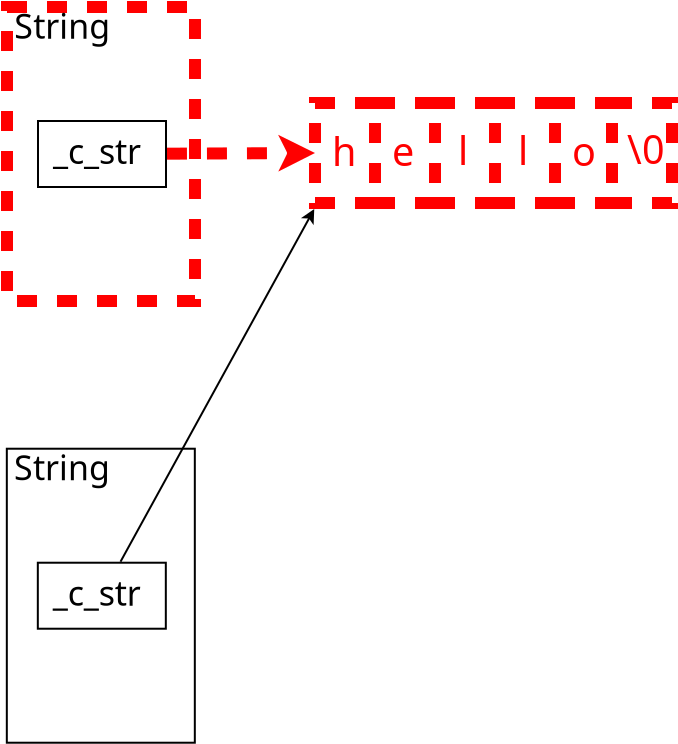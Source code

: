 <?xml version="1.0" encoding="UTF-8"?>
<dia:diagram xmlns:dia="http://www.lysator.liu.se/~alla/dia/">
  <dia:layer name="Background" visible="true" active="true">
    <dia:object type="Standard - Box" version="0" id="O0">
      <dia:attribute name="obj_pos">
        <dia:point val="20.1,4.15"/>
      </dia:attribute>
      <dia:attribute name="obj_bb">
        <dia:rectangle val="19.8,3.85;23.4,9.45"/>
      </dia:attribute>
      <dia:attribute name="elem_corner">
        <dia:point val="20.1,4.15"/>
      </dia:attribute>
      <dia:attribute name="elem_width">
        <dia:real val="3"/>
      </dia:attribute>
      <dia:attribute name="elem_height">
        <dia:real val="5"/>
      </dia:attribute>
      <dia:attribute name="border_width">
        <dia:real val="0.6"/>
      </dia:attribute>
      <dia:attribute name="border_color">
        <dia:color val="#ff0000"/>
      </dia:attribute>
      <dia:attribute name="show_background">
        <dia:boolean val="true"/>
      </dia:attribute>
      <dia:attribute name="line_style">
        <dia:enum val="1"/>
      </dia:attribute>
    </dia:object>
    <dia:object type="Standard - Text" version="1" id="O1">
      <dia:attribute name="obj_pos">
        <dia:point val="20.95,7.3"/>
      </dia:attribute>
      <dia:attribute name="obj_bb">
        <dia:rectangle val="20.95,5.468;22.203,7.765"/>
      </dia:attribute>
      <dia:attribute name="text">
        <dia:composite type="text">
          <dia:attribute name="string">
            <dia:string>#h#</dia:string>
          </dia:attribute>
          <dia:attribute name="font">
            <dia:font family="sans" style="0" name="Helvetica"/>
          </dia:attribute>
          <dia:attribute name="height">
            <dia:real val="2.469"/>
          </dia:attribute>
          <dia:attribute name="pos">
            <dia:point val="20.95,7.3"/>
          </dia:attribute>
          <dia:attribute name="color">
            <dia:color val="#ff0000"/>
          </dia:attribute>
          <dia:attribute name="alignment">
            <dia:enum val="0"/>
          </dia:attribute>
        </dia:composite>
      </dia:attribute>
      <dia:attribute name="valign">
        <dia:enum val="3"/>
      </dia:attribute>
    </dia:object>
    <dia:object type="Standard - Box" version="0" id="O2">
      <dia:attribute name="obj_pos">
        <dia:point val="23.1,4.15"/>
      </dia:attribute>
      <dia:attribute name="obj_bb">
        <dia:rectangle val="22.8,3.85;26.4,9.45"/>
      </dia:attribute>
      <dia:attribute name="elem_corner">
        <dia:point val="23.1,4.15"/>
      </dia:attribute>
      <dia:attribute name="elem_width">
        <dia:real val="3"/>
      </dia:attribute>
      <dia:attribute name="elem_height">
        <dia:real val="5"/>
      </dia:attribute>
      <dia:attribute name="border_width">
        <dia:real val="0.6"/>
      </dia:attribute>
      <dia:attribute name="border_color">
        <dia:color val="#ff0000"/>
      </dia:attribute>
      <dia:attribute name="show_background">
        <dia:boolean val="true"/>
      </dia:attribute>
      <dia:attribute name="line_style">
        <dia:enum val="1"/>
      </dia:attribute>
    </dia:object>
    <dia:object type="Standard - Text" version="1" id="O3">
      <dia:attribute name="obj_pos">
        <dia:point val="23.95,7.3"/>
      </dia:attribute>
      <dia:attribute name="obj_bb">
        <dia:rectangle val="23.95,5.468;25.165,7.765"/>
      </dia:attribute>
      <dia:attribute name="text">
        <dia:composite type="text">
          <dia:attribute name="string">
            <dia:string>#e#</dia:string>
          </dia:attribute>
          <dia:attribute name="font">
            <dia:font family="sans" style="0" name="Helvetica"/>
          </dia:attribute>
          <dia:attribute name="height">
            <dia:real val="2.469"/>
          </dia:attribute>
          <dia:attribute name="pos">
            <dia:point val="23.95,7.3"/>
          </dia:attribute>
          <dia:attribute name="color">
            <dia:color val="#ff0000"/>
          </dia:attribute>
          <dia:attribute name="alignment">
            <dia:enum val="0"/>
          </dia:attribute>
        </dia:composite>
      </dia:attribute>
      <dia:attribute name="valign">
        <dia:enum val="3"/>
      </dia:attribute>
    </dia:object>
    <dia:object type="Standard - Box" version="0" id="O4">
      <dia:attribute name="obj_pos">
        <dia:point val="26.1,4.15"/>
      </dia:attribute>
      <dia:attribute name="obj_bb">
        <dia:rectangle val="25.8,3.85;29.4,9.45"/>
      </dia:attribute>
      <dia:attribute name="elem_corner">
        <dia:point val="26.1,4.15"/>
      </dia:attribute>
      <dia:attribute name="elem_width">
        <dia:real val="3"/>
      </dia:attribute>
      <dia:attribute name="elem_height">
        <dia:real val="5"/>
      </dia:attribute>
      <dia:attribute name="border_width">
        <dia:real val="0.6"/>
      </dia:attribute>
      <dia:attribute name="border_color">
        <dia:color val="#ff0000"/>
      </dia:attribute>
      <dia:attribute name="show_background">
        <dia:boolean val="true"/>
      </dia:attribute>
      <dia:attribute name="line_style">
        <dia:enum val="1"/>
      </dia:attribute>
    </dia:object>
    <dia:object type="Standard - Text" version="1" id="O5">
      <dia:attribute name="obj_pos">
        <dia:point val="27.25,7.25"/>
      </dia:attribute>
      <dia:attribute name="obj_bb">
        <dia:rectangle val="27.25,5.418;27.797,7.715"/>
      </dia:attribute>
      <dia:attribute name="text">
        <dia:composite type="text">
          <dia:attribute name="string">
            <dia:string>#l#</dia:string>
          </dia:attribute>
          <dia:attribute name="font">
            <dia:font family="sans" style="0" name="Helvetica"/>
          </dia:attribute>
          <dia:attribute name="height">
            <dia:real val="2.469"/>
          </dia:attribute>
          <dia:attribute name="pos">
            <dia:point val="27.25,7.25"/>
          </dia:attribute>
          <dia:attribute name="color">
            <dia:color val="#ff0000"/>
          </dia:attribute>
          <dia:attribute name="alignment">
            <dia:enum val="0"/>
          </dia:attribute>
        </dia:composite>
      </dia:attribute>
      <dia:attribute name="valign">
        <dia:enum val="3"/>
      </dia:attribute>
    </dia:object>
    <dia:object type="Standard - Box" version="0" id="O6">
      <dia:attribute name="obj_pos">
        <dia:point val="29.1,4.15"/>
      </dia:attribute>
      <dia:attribute name="obj_bb">
        <dia:rectangle val="28.8,3.85;32.4,9.45"/>
      </dia:attribute>
      <dia:attribute name="elem_corner">
        <dia:point val="29.1,4.15"/>
      </dia:attribute>
      <dia:attribute name="elem_width">
        <dia:real val="3"/>
      </dia:attribute>
      <dia:attribute name="elem_height">
        <dia:real val="5"/>
      </dia:attribute>
      <dia:attribute name="border_width">
        <dia:real val="0.6"/>
      </dia:attribute>
      <dia:attribute name="border_color">
        <dia:color val="#ff0000"/>
      </dia:attribute>
      <dia:attribute name="show_background">
        <dia:boolean val="true"/>
      </dia:attribute>
      <dia:attribute name="line_style">
        <dia:enum val="1"/>
      </dia:attribute>
    </dia:object>
    <dia:object type="Standard - Text" version="1" id="O7">
      <dia:attribute name="obj_pos">
        <dia:point val="30.25,7.25"/>
      </dia:attribute>
      <dia:attribute name="obj_bb">
        <dia:rectangle val="30.25,5.418;30.797,7.715"/>
      </dia:attribute>
      <dia:attribute name="text">
        <dia:composite type="text">
          <dia:attribute name="string">
            <dia:string>#l#</dia:string>
          </dia:attribute>
          <dia:attribute name="font">
            <dia:font family="sans" style="0" name="Helvetica"/>
          </dia:attribute>
          <dia:attribute name="height">
            <dia:real val="2.469"/>
          </dia:attribute>
          <dia:attribute name="pos">
            <dia:point val="30.25,7.25"/>
          </dia:attribute>
          <dia:attribute name="color">
            <dia:color val="#ff0000"/>
          </dia:attribute>
          <dia:attribute name="alignment">
            <dia:enum val="0"/>
          </dia:attribute>
        </dia:composite>
      </dia:attribute>
      <dia:attribute name="valign">
        <dia:enum val="3"/>
      </dia:attribute>
    </dia:object>
    <dia:object type="Standard - Box" version="0" id="O8">
      <dia:attribute name="obj_pos">
        <dia:point val="32.1,4.15"/>
      </dia:attribute>
      <dia:attribute name="obj_bb">
        <dia:rectangle val="31.8,3.85;35.4,9.45"/>
      </dia:attribute>
      <dia:attribute name="elem_corner">
        <dia:point val="32.1,4.15"/>
      </dia:attribute>
      <dia:attribute name="elem_width">
        <dia:real val="3"/>
      </dia:attribute>
      <dia:attribute name="elem_height">
        <dia:real val="5"/>
      </dia:attribute>
      <dia:attribute name="border_width">
        <dia:real val="0.6"/>
      </dia:attribute>
      <dia:attribute name="border_color">
        <dia:color val="#ff0000"/>
      </dia:attribute>
      <dia:attribute name="show_background">
        <dia:boolean val="true"/>
      </dia:attribute>
      <dia:attribute name="line_style">
        <dia:enum val="1"/>
      </dia:attribute>
    </dia:object>
    <dia:object type="Standard - Text" version="1" id="O9">
      <dia:attribute name="obj_pos">
        <dia:point val="32.95,7.3"/>
      </dia:attribute>
      <dia:attribute name="obj_bb">
        <dia:rectangle val="32.95,5.468;34.157,7.765"/>
      </dia:attribute>
      <dia:attribute name="text">
        <dia:composite type="text">
          <dia:attribute name="string">
            <dia:string>#o#</dia:string>
          </dia:attribute>
          <dia:attribute name="font">
            <dia:font family="sans" style="0" name="Helvetica"/>
          </dia:attribute>
          <dia:attribute name="height">
            <dia:real val="2.469"/>
          </dia:attribute>
          <dia:attribute name="pos">
            <dia:point val="32.95,7.3"/>
          </dia:attribute>
          <dia:attribute name="color">
            <dia:color val="#ff0000"/>
          </dia:attribute>
          <dia:attribute name="alignment">
            <dia:enum val="0"/>
          </dia:attribute>
        </dia:composite>
      </dia:attribute>
      <dia:attribute name="valign">
        <dia:enum val="3"/>
      </dia:attribute>
    </dia:object>
    <dia:object type="Standard - Box" version="0" id="O10">
      <dia:attribute name="obj_pos">
        <dia:point val="34.95,4.15"/>
      </dia:attribute>
      <dia:attribute name="obj_bb">
        <dia:rectangle val="34.65,3.85;38.25,9.45"/>
      </dia:attribute>
      <dia:attribute name="elem_corner">
        <dia:point val="34.95,4.15"/>
      </dia:attribute>
      <dia:attribute name="elem_width">
        <dia:real val="3"/>
      </dia:attribute>
      <dia:attribute name="elem_height">
        <dia:real val="5"/>
      </dia:attribute>
      <dia:attribute name="border_width">
        <dia:real val="0.6"/>
      </dia:attribute>
      <dia:attribute name="border_color">
        <dia:color val="#ff0000"/>
      </dia:attribute>
      <dia:attribute name="show_background">
        <dia:boolean val="true"/>
      </dia:attribute>
      <dia:attribute name="line_style">
        <dia:enum val="1"/>
      </dia:attribute>
    </dia:object>
    <dia:object type="Standard - Text" version="1" id="O11">
      <dia:attribute name="obj_pos">
        <dia:point val="35.7,7.2"/>
      </dia:attribute>
      <dia:attribute name="obj_bb">
        <dia:rectangle val="35.7,5.367;37.623,7.665"/>
      </dia:attribute>
      <dia:attribute name="text">
        <dia:composite type="text">
          <dia:attribute name="string">
            <dia:string>#\0#</dia:string>
          </dia:attribute>
          <dia:attribute name="font">
            <dia:font family="sans" style="0" name="Helvetica"/>
          </dia:attribute>
          <dia:attribute name="height">
            <dia:real val="2.469"/>
          </dia:attribute>
          <dia:attribute name="pos">
            <dia:point val="35.7,7.2"/>
          </dia:attribute>
          <dia:attribute name="color">
            <dia:color val="#ff0000"/>
          </dia:attribute>
          <dia:attribute name="alignment">
            <dia:enum val="0"/>
          </dia:attribute>
        </dia:composite>
      </dia:attribute>
      <dia:attribute name="valign">
        <dia:enum val="3"/>
      </dia:attribute>
    </dia:object>
    <dia:object type="Standard - Text" version="1" id="O12">
      <dia:attribute name="obj_pos">
        <dia:point val="7,7.2"/>
      </dia:attribute>
      <dia:attribute name="obj_bb">
        <dia:rectangle val="7,5.628;11.89,7.6"/>
      </dia:attribute>
      <dia:attribute name="text">
        <dia:composite type="text">
          <dia:attribute name="string">
            <dia:string>#_c_str#</dia:string>
          </dia:attribute>
          <dia:attribute name="font">
            <dia:font family="sans" style="0" name="Helvetica"/>
          </dia:attribute>
          <dia:attribute name="height">
            <dia:real val="2.119"/>
          </dia:attribute>
          <dia:attribute name="pos">
            <dia:point val="7,7.2"/>
          </dia:attribute>
          <dia:attribute name="color">
            <dia:color val="#000000"/>
          </dia:attribute>
          <dia:attribute name="alignment">
            <dia:enum val="0"/>
          </dia:attribute>
        </dia:composite>
      </dia:attribute>
      <dia:attribute name="valign">
        <dia:enum val="3"/>
      </dia:attribute>
    </dia:object>
    <dia:object type="Standard - Line" version="0" id="O13">
      <dia:attribute name="obj_pos">
        <dia:point val="12.697,6.685"/>
      </dia:attribute>
      <dia:attribute name="obj_bb">
        <dia:rectangle val="12.396,5.735;20.771,7.576"/>
      </dia:attribute>
      <dia:attribute name="conn_endpoints">
        <dia:point val="12.697,6.685"/>
        <dia:point val="20.1,6.65"/>
      </dia:attribute>
      <dia:attribute name="numcp">
        <dia:int val="1"/>
      </dia:attribute>
      <dia:attribute name="line_color">
        <dia:color val="#ff0000"/>
      </dia:attribute>
      <dia:attribute name="line_width">
        <dia:real val="0.6"/>
      </dia:attribute>
      <dia:attribute name="line_style">
        <dia:enum val="1"/>
      </dia:attribute>
      <dia:attribute name="end_arrow">
        <dia:enum val="22"/>
      </dia:attribute>
      <dia:attribute name="end_arrow_length">
        <dia:real val="0.5"/>
      </dia:attribute>
      <dia:attribute name="end_arrow_width">
        <dia:real val="0.5"/>
      </dia:attribute>
      <dia:connections>
        <dia:connection handle="0" to="O16" connection="8"/>
        <dia:connection handle="1" to="O0" connection="3"/>
      </dia:connections>
    </dia:object>
    <dia:object type="Standard - Box" version="0" id="O14">
      <dia:attribute name="obj_pos">
        <dia:point val="4.7,-0.65"/>
      </dia:attribute>
      <dia:attribute name="obj_bb">
        <dia:rectangle val="4.4,-0.95;14.4,14.35"/>
      </dia:attribute>
      <dia:attribute name="elem_corner">
        <dia:point val="4.7,-0.65"/>
      </dia:attribute>
      <dia:attribute name="elem_width">
        <dia:real val="9.4"/>
      </dia:attribute>
      <dia:attribute name="elem_height">
        <dia:real val="14.7"/>
      </dia:attribute>
      <dia:attribute name="border_width">
        <dia:real val="0.6"/>
      </dia:attribute>
      <dia:attribute name="border_color">
        <dia:color val="#ff0000"/>
      </dia:attribute>
      <dia:attribute name="show_background">
        <dia:boolean val="false"/>
      </dia:attribute>
      <dia:attribute name="line_style">
        <dia:enum val="1"/>
      </dia:attribute>
    </dia:object>
    <dia:object type="Standard - Text" version="1" id="O15">
      <dia:attribute name="obj_pos">
        <dia:point val="5.06,0.932"/>
      </dia:attribute>
      <dia:attribute name="obj_bb">
        <dia:rectangle val="5.06,-0.64;10.117,1.333"/>
      </dia:attribute>
      <dia:attribute name="text">
        <dia:composite type="text">
          <dia:attribute name="string">
            <dia:string>#String#</dia:string>
          </dia:attribute>
          <dia:attribute name="font">
            <dia:font family="sans" style="0" name="Helvetica"/>
          </dia:attribute>
          <dia:attribute name="height">
            <dia:real val="2.119"/>
          </dia:attribute>
          <dia:attribute name="pos">
            <dia:point val="5.06,0.932"/>
          </dia:attribute>
          <dia:attribute name="color">
            <dia:color val="#000000"/>
          </dia:attribute>
          <dia:attribute name="alignment">
            <dia:enum val="0"/>
          </dia:attribute>
        </dia:composite>
      </dia:attribute>
      <dia:attribute name="valign">
        <dia:enum val="3"/>
      </dia:attribute>
    </dia:object>
    <dia:object type="Standard - Box" version="0" id="O16">
      <dia:attribute name="obj_pos">
        <dia:point val="6.25,5.05"/>
      </dia:attribute>
      <dia:attribute name="obj_bb">
        <dia:rectangle val="6.2,5;12.7,8.4"/>
      </dia:attribute>
      <dia:attribute name="elem_corner">
        <dia:point val="6.25,5.05"/>
      </dia:attribute>
      <dia:attribute name="elem_width">
        <dia:real val="6.4"/>
      </dia:attribute>
      <dia:attribute name="elem_height">
        <dia:real val="3.3"/>
      </dia:attribute>
      <dia:attribute name="border_width">
        <dia:real val="0.1"/>
      </dia:attribute>
      <dia:attribute name="show_background">
        <dia:boolean val="false"/>
      </dia:attribute>
    </dia:object>
    <dia:object type="Standard - Text" version="1" id="O17">
      <dia:attribute name="obj_pos">
        <dia:point val="6.991,29.286"/>
      </dia:attribute>
      <dia:attribute name="obj_bb">
        <dia:rectangle val="6.991,27.713;11.881,29.686"/>
      </dia:attribute>
      <dia:attribute name="text">
        <dia:composite type="text">
          <dia:attribute name="string">
            <dia:string>#_c_str#</dia:string>
          </dia:attribute>
          <dia:attribute name="font">
            <dia:font family="sans" style="0" name="Helvetica"/>
          </dia:attribute>
          <dia:attribute name="height">
            <dia:real val="2.119"/>
          </dia:attribute>
          <dia:attribute name="pos">
            <dia:point val="6.991,29.286"/>
          </dia:attribute>
          <dia:attribute name="color">
            <dia:color val="#000000"/>
          </dia:attribute>
          <dia:attribute name="alignment">
            <dia:enum val="0"/>
          </dia:attribute>
        </dia:composite>
      </dia:attribute>
      <dia:attribute name="valign">
        <dia:enum val="3"/>
      </dia:attribute>
    </dia:object>
    <dia:object type="Standard - Box" version="0" id="O18">
      <dia:attribute name="obj_pos">
        <dia:point val="4.691,21.436"/>
      </dia:attribute>
      <dia:attribute name="obj_bb">
        <dia:rectangle val="4.641,21.386;14.141,36.186"/>
      </dia:attribute>
      <dia:attribute name="elem_corner">
        <dia:point val="4.691,21.436"/>
      </dia:attribute>
      <dia:attribute name="elem_width">
        <dia:real val="9.4"/>
      </dia:attribute>
      <dia:attribute name="elem_height">
        <dia:real val="14.7"/>
      </dia:attribute>
      <dia:attribute name="border_width">
        <dia:real val="0.1"/>
      </dia:attribute>
      <dia:attribute name="show_background">
        <dia:boolean val="false"/>
      </dia:attribute>
    </dia:object>
    <dia:object type="Standard - Text" version="1" id="O19">
      <dia:attribute name="obj_pos">
        <dia:point val="5.051,23.018"/>
      </dia:attribute>
      <dia:attribute name="obj_bb">
        <dia:rectangle val="5.051,21.446;10.109,23.418"/>
      </dia:attribute>
      <dia:attribute name="text">
        <dia:composite type="text">
          <dia:attribute name="string">
            <dia:string>#String#</dia:string>
          </dia:attribute>
          <dia:attribute name="font">
            <dia:font family="sans" style="0" name="Helvetica"/>
          </dia:attribute>
          <dia:attribute name="height">
            <dia:real val="2.119"/>
          </dia:attribute>
          <dia:attribute name="pos">
            <dia:point val="5.051,23.018"/>
          </dia:attribute>
          <dia:attribute name="color">
            <dia:color val="#000000"/>
          </dia:attribute>
          <dia:attribute name="alignment">
            <dia:enum val="0"/>
          </dia:attribute>
        </dia:composite>
      </dia:attribute>
      <dia:attribute name="valign">
        <dia:enum val="3"/>
      </dia:attribute>
    </dia:object>
    <dia:object type="Standard - Box" version="0" id="O20">
      <dia:attribute name="obj_pos">
        <dia:point val="6.241,27.136"/>
      </dia:attribute>
      <dia:attribute name="obj_bb">
        <dia:rectangle val="6.191,27.086;12.691,30.486"/>
      </dia:attribute>
      <dia:attribute name="elem_corner">
        <dia:point val="6.241,27.136"/>
      </dia:attribute>
      <dia:attribute name="elem_width">
        <dia:real val="6.4"/>
      </dia:attribute>
      <dia:attribute name="elem_height">
        <dia:real val="3.3"/>
      </dia:attribute>
      <dia:attribute name="border_width">
        <dia:real val="0.1"/>
      </dia:attribute>
      <dia:attribute name="show_background">
        <dia:boolean val="false"/>
      </dia:attribute>
    </dia:object>
    <dia:object type="Standard - Line" version="0" id="O21">
      <dia:attribute name="obj_pos">
        <dia:point val="10.375,27.085"/>
      </dia:attribute>
      <dia:attribute name="obj_bb">
        <dia:rectangle val="10.307,9.352;20.131,27.153"/>
      </dia:attribute>
      <dia:attribute name="conn_endpoints">
        <dia:point val="10.375,27.085"/>
        <dia:point val="20.062,9.45"/>
      </dia:attribute>
      <dia:attribute name="numcp">
        <dia:int val="1"/>
      </dia:attribute>
      <dia:attribute name="end_arrow">
        <dia:enum val="22"/>
      </dia:attribute>
      <dia:attribute name="end_arrow_length">
        <dia:real val="0.5"/>
      </dia:attribute>
      <dia:attribute name="end_arrow_width">
        <dia:real val="0.5"/>
      </dia:attribute>
      <dia:connections>
        <dia:connection handle="0" to="O20" connection="8"/>
        <dia:connection handle="1" to="O0" connection="8"/>
      </dia:connections>
    </dia:object>
  </dia:layer>
</dia:diagram>
